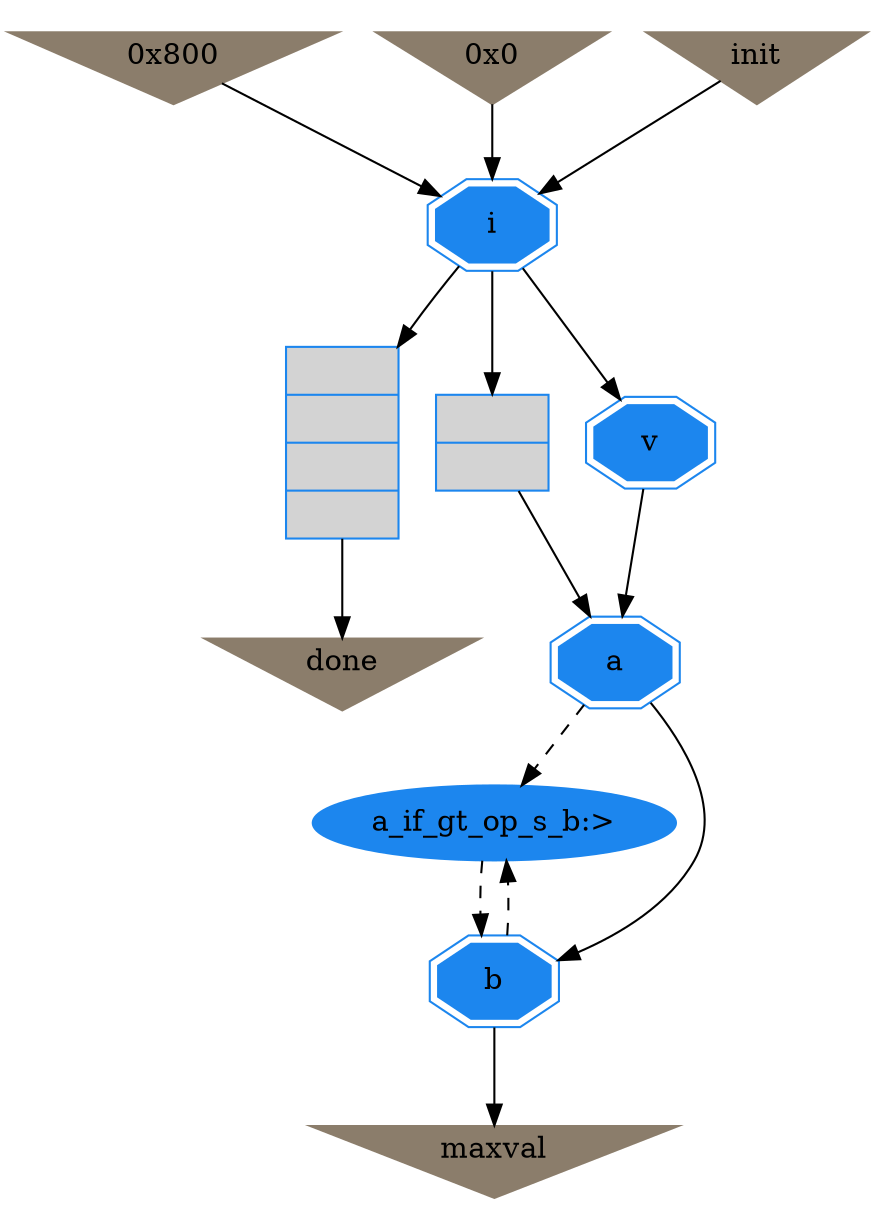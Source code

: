 digraph max_alp {
	// Components (Nodes)
	node [shape=ellipse, style=filled, color=dodgerblue2];
	"c14" [label="{|||}" shape=record fillcolor=lightgray  color=dodgerblue2 ];
	"c13" [label="{|}" shape=record fillcolor=lightgray  color=dodgerblue2 ];
	"a_if_gt_op_s_b" [label="a_if_gt_op_s_b:>"  color=dodgerblue2 ];
	"c12" [color=bisque4 shape=invtriangle label="0x800"];
	"c11" [color=bisque4 shape=invtriangle label="0x0"];
	"i" [label="i" shape=doubleoctagon  color=dodgerblue2 ];
	"a" [label="a" shape=doubleoctagon  color=dodgerblue2 ];
	"init" [color=bisque4 shape=invtriangle label="init"];
	"done" [color=bisque4 shape=invtriangle label="done"];
	"v" [label="v" shape=doubleoctagon  color=dodgerblue2 ];
	"b" [label="b" shape=doubleoctagon  color=dodgerblue2 ];
	"maxval" [color=bisque4 shape=invtriangle label="maxval"];

	// Signals (Edges)
	"c11" -> "i"
	"c14" -> "done"
	"init" -> "i"
	"c13" -> "a"
	"i" -> "c14":input
	"a_if_gt_op_s_b" -> "b" [style=dashed];
	"i" -> "c13":input
	"b" -> "a_if_gt_op_s_b" [style=dashed];
	"v" -> "a"
	"c12" -> "i"
	"a" -> "b"
	"b" -> "maxval"
	"a" -> "a_if_gt_op_s_b" [style=dashed];
	"i" -> "v"
}